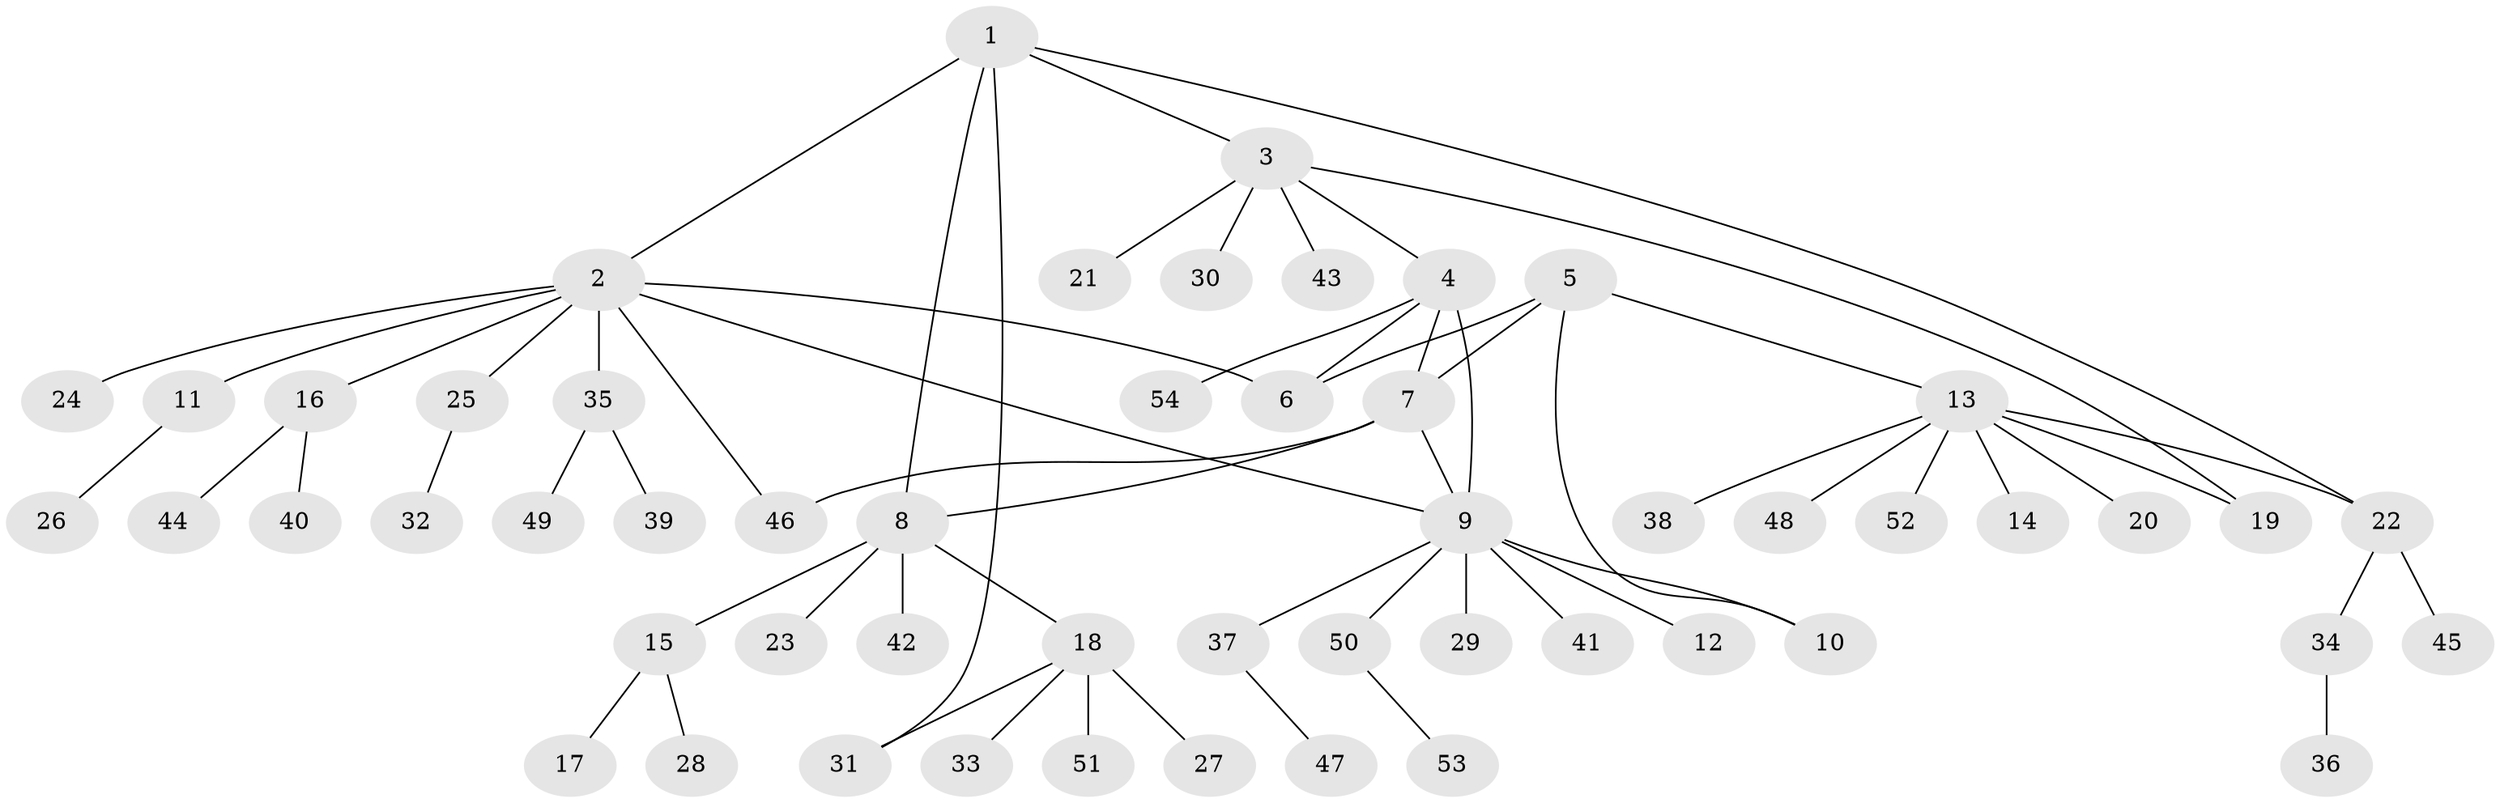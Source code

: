// Generated by graph-tools (version 1.1) at 2025/16/03/09/25 04:16:04]
// undirected, 54 vertices, 63 edges
graph export_dot {
graph [start="1"]
  node [color=gray90,style=filled];
  1;
  2;
  3;
  4;
  5;
  6;
  7;
  8;
  9;
  10;
  11;
  12;
  13;
  14;
  15;
  16;
  17;
  18;
  19;
  20;
  21;
  22;
  23;
  24;
  25;
  26;
  27;
  28;
  29;
  30;
  31;
  32;
  33;
  34;
  35;
  36;
  37;
  38;
  39;
  40;
  41;
  42;
  43;
  44;
  45;
  46;
  47;
  48;
  49;
  50;
  51;
  52;
  53;
  54;
  1 -- 2;
  1 -- 3;
  1 -- 8;
  1 -- 22;
  1 -- 31;
  2 -- 6;
  2 -- 9;
  2 -- 11;
  2 -- 16;
  2 -- 24;
  2 -- 25;
  2 -- 35;
  2 -- 46;
  3 -- 4;
  3 -- 19;
  3 -- 21;
  3 -- 30;
  3 -- 43;
  4 -- 6;
  4 -- 7;
  4 -- 9;
  4 -- 54;
  5 -- 6;
  5 -- 7;
  5 -- 10;
  5 -- 13;
  7 -- 8;
  7 -- 9;
  7 -- 46;
  8 -- 15;
  8 -- 18;
  8 -- 23;
  8 -- 42;
  9 -- 10;
  9 -- 12;
  9 -- 29;
  9 -- 37;
  9 -- 41;
  9 -- 50;
  11 -- 26;
  13 -- 14;
  13 -- 19;
  13 -- 20;
  13 -- 22;
  13 -- 38;
  13 -- 48;
  13 -- 52;
  15 -- 17;
  15 -- 28;
  16 -- 40;
  16 -- 44;
  18 -- 27;
  18 -- 31;
  18 -- 33;
  18 -- 51;
  22 -- 34;
  22 -- 45;
  25 -- 32;
  34 -- 36;
  35 -- 39;
  35 -- 49;
  37 -- 47;
  50 -- 53;
}
